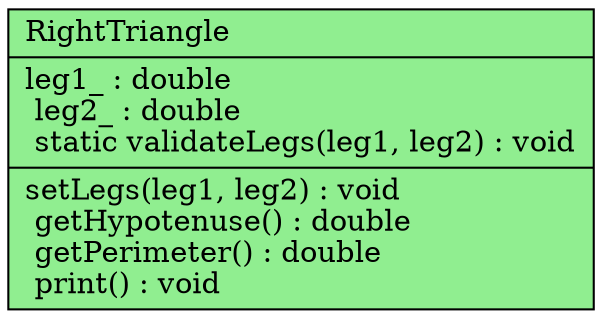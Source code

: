 digraph RightTrianglePerimeter {
    node [shape=record, style=filled, fillcolor=lightgreen];
    RightTriangle [label="{RightTriangle\l |
    leg1_ : double\l leg2_ : double\l
    static validateLegs(leg1, leg2) : void\l |
    setLegs(leg1, leg2) : void\l
    getHypotenuse() : double\l
    getPerimeter() : double\l
    print() : void\l
    }"];
}
